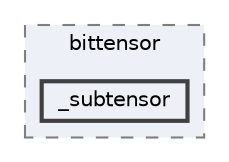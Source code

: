 digraph "/Users/macthrasher/bittensor/bittensor/_subtensor"
{
 // LATEX_PDF_SIZE
  bgcolor="transparent";
  edge [fontname=Helvetica,fontsize=10,labelfontname=Helvetica,labelfontsize=10];
  node [fontname=Helvetica,fontsize=10,shape=box,height=0.2,width=0.4];
  compound=true
  subgraph clusterdir_f169d542b9721b111e65b1075befb384 {
    graph [ bgcolor="#edf0f7", pencolor="grey50", label="bittensor", fontname=Helvetica,fontsize=10 style="filled,dashed", URL="dir_f169d542b9721b111e65b1075befb384.html",tooltip=""]
  dir_32d003f8fd6d4efae848c0196a927a40 [label="_subtensor", fillcolor="#edf0f7", color="grey25", style="filled,bold", URL="dir_32d003f8fd6d4efae848c0196a927a40.html",tooltip=""];
  }
}
